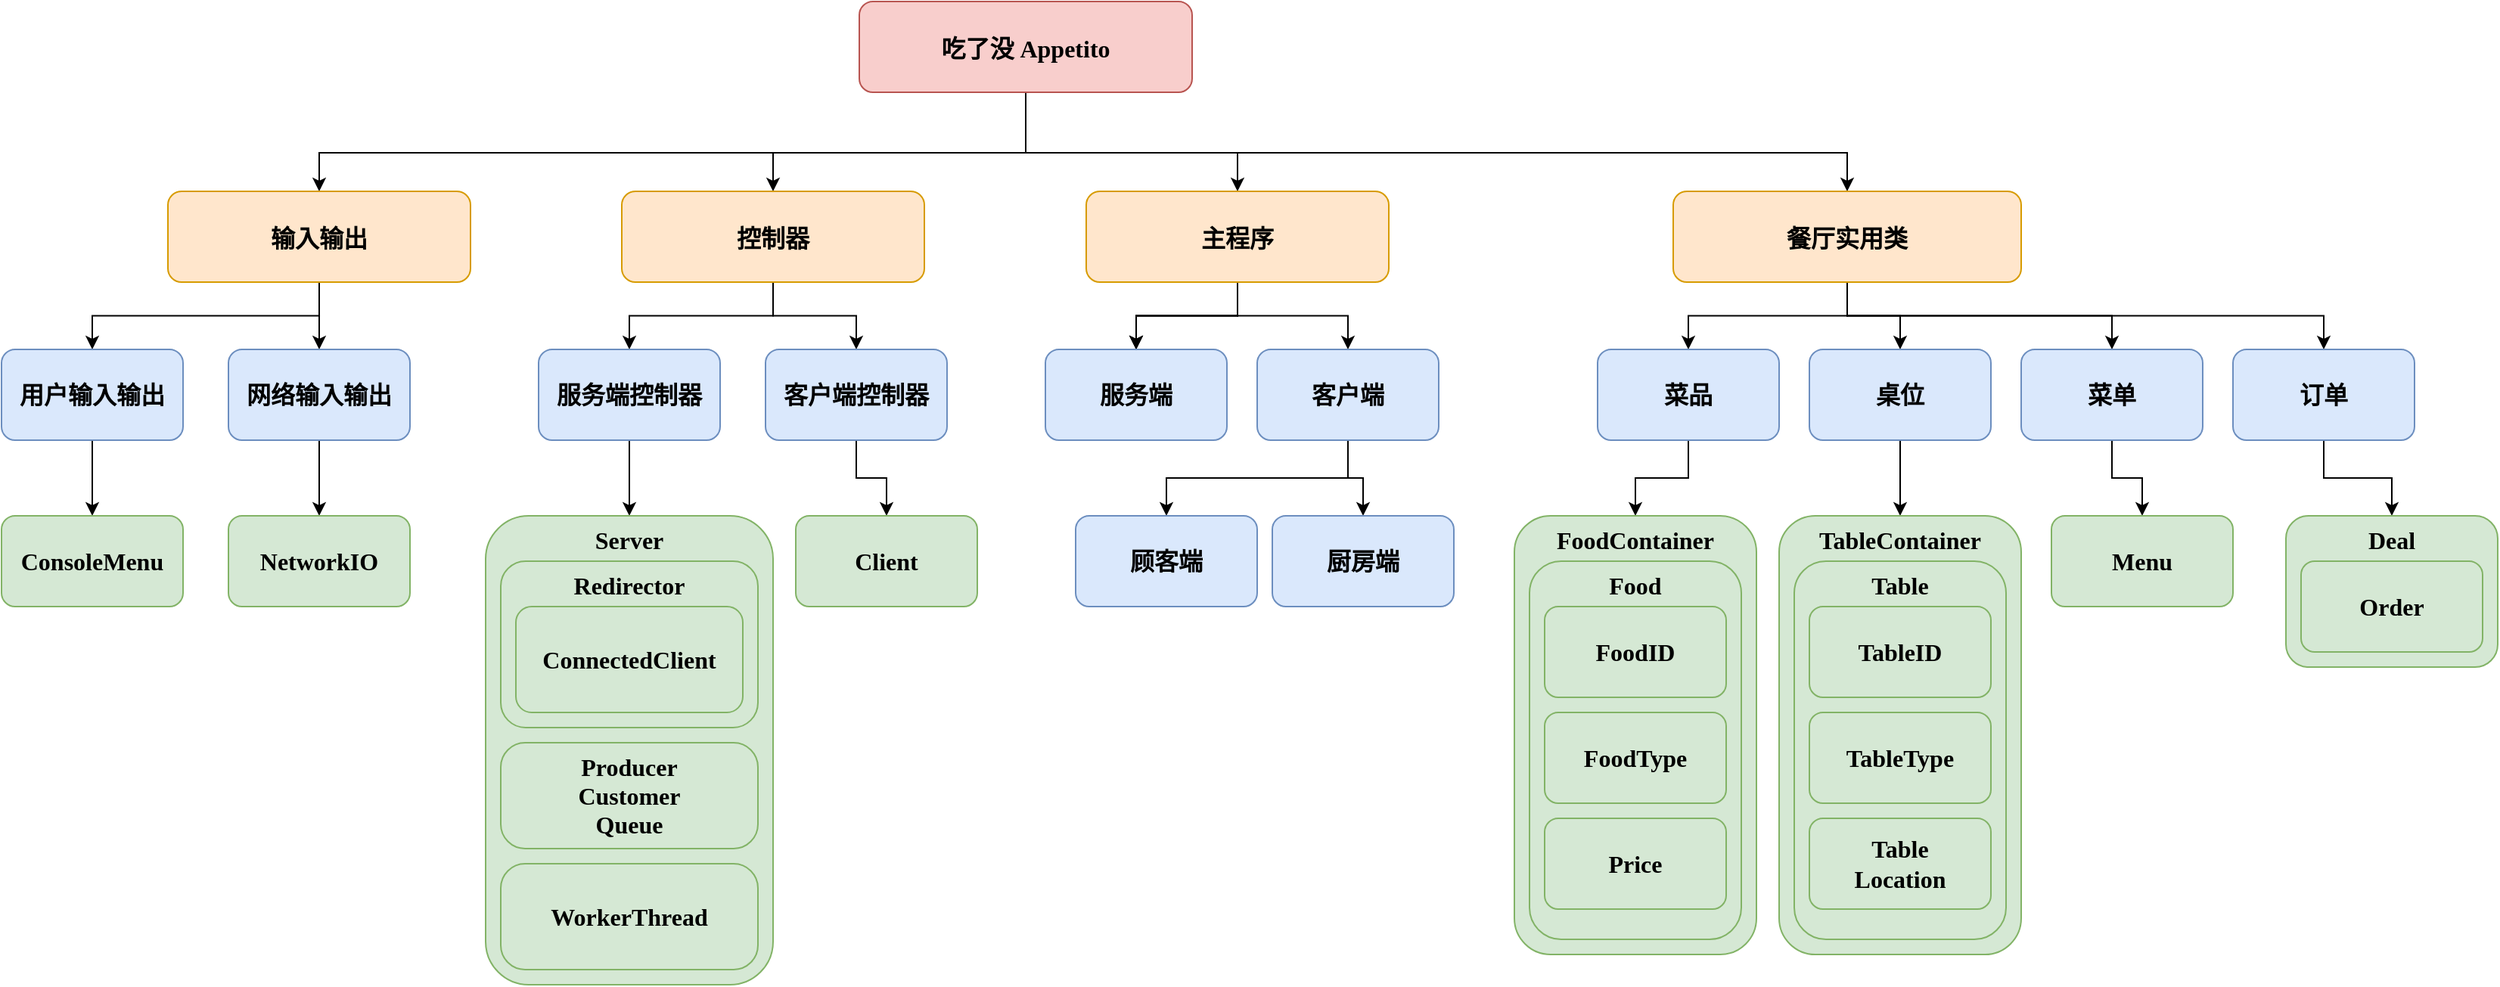<mxfile version="20.8.1" type="device"><diagram name="Page-1" id="97916047-d0de-89f5-080d-49f4d83e522f"><mxGraphModel dx="1384" dy="1293" grid="1" gridSize="10" guides="1" tooltips="1" connect="1" arrows="1" fold="1" page="1" pageScale="1.5" pageWidth="1169" pageHeight="827" background="none" math="0" shadow="0"><root><mxCell id="0"/><mxCell id="1" parent="0"/><mxCell id="S8cBSloVHIy02H_Q6sO2-89" style="edgeStyle=orthogonalEdgeStyle;rounded=0;orthogonalLoop=1;jettySize=auto;html=1;exitX=0.5;exitY=1;exitDx=0;exitDy=0;fontFamily=思源宋体;fontSize=16;entryX=0.5;entryY=0;entryDx=0;entryDy=0;" edge="1" parent="1" source="S8cBSloVHIy02H_Q6sO2-63" target="S8cBSloVHIy02H_Q6sO2-76"><mxGeometry relative="1" as="geometry"><mxPoint x="230" y="180" as="targetPoint"/><Array as="points"><mxPoint x="697" y="160"/><mxPoint x="230" y="160"/></Array></mxGeometry></mxCell><mxCell id="S8cBSloVHIy02H_Q6sO2-90" style="edgeStyle=orthogonalEdgeStyle;rounded=0;orthogonalLoop=1;jettySize=auto;html=1;exitX=0.5;exitY=1;exitDx=0;exitDy=0;entryX=0.5;entryY=0;entryDx=0;entryDy=0;fontFamily=思源宋体;fontSize=16;" edge="1" parent="1" source="S8cBSloVHIy02H_Q6sO2-63" target="S8cBSloVHIy02H_Q6sO2-66"><mxGeometry relative="1" as="geometry"><Array as="points"><mxPoint x="697" y="160"/><mxPoint x="530" y="160"/></Array></mxGeometry></mxCell><mxCell id="S8cBSloVHIy02H_Q6sO2-91" style="edgeStyle=orthogonalEdgeStyle;rounded=0;orthogonalLoop=1;jettySize=auto;html=1;exitX=0.5;exitY=1;exitDx=0;exitDy=0;entryX=0.5;entryY=0;entryDx=0;entryDy=0;fontFamily=思源宋体;fontSize=16;" edge="1" parent="1" source="S8cBSloVHIy02H_Q6sO2-63" target="S8cBSloVHIy02H_Q6sO2-77"><mxGeometry relative="1" as="geometry"><Array as="points"><mxPoint x="697" y="160"/><mxPoint x="837" y="160"/></Array></mxGeometry></mxCell><mxCell id="S8cBSloVHIy02H_Q6sO2-129" style="edgeStyle=orthogonalEdgeStyle;rounded=0;orthogonalLoop=1;jettySize=auto;html=1;exitX=0.5;exitY=1;exitDx=0;exitDy=0;entryX=0.5;entryY=0;entryDx=0;entryDy=0;fontFamily=思源宋体;fontSize=16;" edge="1" parent="1" source="S8cBSloVHIy02H_Q6sO2-63" target="S8cBSloVHIy02H_Q6sO2-64"><mxGeometry relative="1" as="geometry"><Array as="points"><mxPoint x="697" y="160"/><mxPoint x="1240" y="160"/></Array></mxGeometry></mxCell><mxCell id="S8cBSloVHIy02H_Q6sO2-63" value="吃了没 Appetito" style="rounded=1;fillColor=#f8cecc;strokeColor=#b85450;shadow=0;fontStyle=1;fontSize=16;fontFamily=思源宋体;" vertex="1" parent="1"><mxGeometry x="587" y="60" width="220" height="60" as="geometry"/></mxCell><mxCell id="S8cBSloVHIy02H_Q6sO2-117" style="edgeStyle=orthogonalEdgeStyle;rounded=0;orthogonalLoop=1;jettySize=auto;html=1;exitX=0.5;exitY=1;exitDx=0;exitDy=0;entryX=0.5;entryY=0;entryDx=0;entryDy=0;fontFamily=思源宋体;fontSize=16;" edge="1" parent="1" source="S8cBSloVHIy02H_Q6sO2-64" target="S8cBSloVHIy02H_Q6sO2-113"><mxGeometry relative="1" as="geometry"/></mxCell><mxCell id="S8cBSloVHIy02H_Q6sO2-118" style="edgeStyle=orthogonalEdgeStyle;rounded=0;orthogonalLoop=1;jettySize=auto;html=1;exitX=0.5;exitY=1;exitDx=0;exitDy=0;entryX=0.5;entryY=0;entryDx=0;entryDy=0;fontFamily=思源宋体;fontSize=16;" edge="1" parent="1" source="S8cBSloVHIy02H_Q6sO2-64" target="S8cBSloVHIy02H_Q6sO2-114"><mxGeometry relative="1" as="geometry"/></mxCell><mxCell id="S8cBSloVHIy02H_Q6sO2-119" style="edgeStyle=orthogonalEdgeStyle;rounded=0;orthogonalLoop=1;jettySize=auto;html=1;exitX=0.5;exitY=1;exitDx=0;exitDy=0;entryX=0.5;entryY=0;entryDx=0;entryDy=0;fontFamily=思源宋体;fontSize=16;" edge="1" parent="1" source="S8cBSloVHIy02H_Q6sO2-64" target="S8cBSloVHIy02H_Q6sO2-115"><mxGeometry relative="1" as="geometry"/></mxCell><mxCell id="S8cBSloVHIy02H_Q6sO2-120" style="edgeStyle=orthogonalEdgeStyle;rounded=0;orthogonalLoop=1;jettySize=auto;html=1;exitX=0.5;exitY=1;exitDx=0;exitDy=0;entryX=0.5;entryY=0;entryDx=0;entryDy=0;fontFamily=思源宋体;fontSize=16;" edge="1" parent="1" source="S8cBSloVHIy02H_Q6sO2-64" target="S8cBSloVHIy02H_Q6sO2-116"><mxGeometry relative="1" as="geometry"/></mxCell><mxCell id="S8cBSloVHIy02H_Q6sO2-64" value="餐厅实用类" style="rounded=1;fillColor=#ffe6cc;strokeColor=#d79b00;shadow=0;fontStyle=1;fontSize=16;fontFamily=思源宋体;" vertex="1" parent="1"><mxGeometry x="1125" y="185.5" width="230" height="60" as="geometry"/></mxCell><mxCell id="S8cBSloVHIy02H_Q6sO2-98" style="edgeStyle=orthogonalEdgeStyle;rounded=0;orthogonalLoop=1;jettySize=auto;html=1;exitX=0.5;exitY=1;exitDx=0;exitDy=0;entryX=0.5;entryY=0;entryDx=0;entryDy=0;fontFamily=思源宋体;fontSize=16;" edge="1" parent="1" source="S8cBSloVHIy02H_Q6sO2-66" target="S8cBSloVHIy02H_Q6sO2-96"><mxGeometry relative="1" as="geometry"/></mxCell><mxCell id="S8cBSloVHIy02H_Q6sO2-99" style="edgeStyle=orthogonalEdgeStyle;rounded=0;orthogonalLoop=1;jettySize=auto;html=1;exitX=0.5;exitY=1;exitDx=0;exitDy=0;entryX=0.5;entryY=0;entryDx=0;entryDy=0;fontFamily=思源宋体;fontSize=16;" edge="1" parent="1" source="S8cBSloVHIy02H_Q6sO2-66" target="S8cBSloVHIy02H_Q6sO2-97"><mxGeometry relative="1" as="geometry"/></mxCell><mxCell id="S8cBSloVHIy02H_Q6sO2-66" value="控制器" style="rounded=1;fillColor=#ffe6cc;strokeColor=#d79b00;shadow=0;fontStyle=1;fontSize=16;fontFamily=思源宋体;" vertex="1" parent="1"><mxGeometry x="430" y="185.5" width="200" height="60" as="geometry"/></mxCell><mxCell id="S8cBSloVHIy02H_Q6sO2-93" value="" style="edgeStyle=orthogonalEdgeStyle;rounded=0;orthogonalLoop=1;jettySize=auto;html=1;fontFamily=思源宋体;fontSize=16;" edge="1" parent="1" source="S8cBSloVHIy02H_Q6sO2-76" target="S8cBSloVHIy02H_Q6sO2-92"><mxGeometry relative="1" as="geometry"/></mxCell><mxCell id="S8cBSloVHIy02H_Q6sO2-95" style="edgeStyle=orthogonalEdgeStyle;rounded=0;orthogonalLoop=1;jettySize=auto;html=1;exitX=0.5;exitY=1;exitDx=0;exitDy=0;entryX=0.5;entryY=0;entryDx=0;entryDy=0;fontFamily=思源宋体;fontSize=16;" edge="1" parent="1" source="S8cBSloVHIy02H_Q6sO2-76" target="S8cBSloVHIy02H_Q6sO2-94"><mxGeometry relative="1" as="geometry"/></mxCell><mxCell id="S8cBSloVHIy02H_Q6sO2-76" value="输入输出" style="rounded=1;fillColor=#ffe6cc;strokeColor=#d79b00;shadow=0;fontStyle=1;fontSize=16;fontFamily=思源宋体;" vertex="1" parent="1"><mxGeometry x="130" y="185.5" width="200" height="60" as="geometry"/></mxCell><mxCell id="S8cBSloVHIy02H_Q6sO2-79" value="" style="edgeStyle=orthogonalEdgeStyle;rounded=0;orthogonalLoop=1;jettySize=auto;html=1;fontFamily=思源宋体;fontSize=16;" edge="1" parent="1" source="S8cBSloVHIy02H_Q6sO2-77" target="S8cBSloVHIy02H_Q6sO2-78"><mxGeometry relative="1" as="geometry"/></mxCell><mxCell id="S8cBSloVHIy02H_Q6sO2-81" value="" style="edgeStyle=orthogonalEdgeStyle;rounded=0;orthogonalLoop=1;jettySize=auto;html=1;fontFamily=思源宋体;fontSize=16;" edge="1" parent="1" source="S8cBSloVHIy02H_Q6sO2-77" target="S8cBSloVHIy02H_Q6sO2-78"><mxGeometry relative="1" as="geometry"/></mxCell><mxCell id="S8cBSloVHIy02H_Q6sO2-82" value="" style="edgeStyle=orthogonalEdgeStyle;rounded=0;orthogonalLoop=1;jettySize=auto;html=1;fontFamily=思源宋体;fontSize=16;" edge="1" parent="1" source="S8cBSloVHIy02H_Q6sO2-77" target="S8cBSloVHIy02H_Q6sO2-78"><mxGeometry relative="1" as="geometry"/></mxCell><mxCell id="S8cBSloVHIy02H_Q6sO2-84" style="edgeStyle=orthogonalEdgeStyle;rounded=0;orthogonalLoop=1;jettySize=auto;html=1;exitX=0.5;exitY=1;exitDx=0;exitDy=0;entryX=0.5;entryY=0;entryDx=0;entryDy=0;fontFamily=思源宋体;fontSize=16;" edge="1" parent="1" source="S8cBSloVHIy02H_Q6sO2-77" target="S8cBSloVHIy02H_Q6sO2-83"><mxGeometry relative="1" as="geometry"/></mxCell><mxCell id="S8cBSloVHIy02H_Q6sO2-77" value="主程序" style="rounded=1;fillColor=#ffe6cc;strokeColor=#d79b00;shadow=0;fontStyle=1;fontSize=16;fontFamily=思源宋体;" vertex="1" parent="1"><mxGeometry x="737" y="185.5" width="200" height="60" as="geometry"/></mxCell><mxCell id="S8cBSloVHIy02H_Q6sO2-78" value="服务端" style="whiteSpace=wrap;html=1;fontSize=16;fontFamily=思源宋体;fillColor=#dae8fc;strokeColor=#6c8ebf;rounded=1;shadow=0;fontStyle=1;" vertex="1" parent="1"><mxGeometry x="710" y="290" width="120" height="60" as="geometry"/></mxCell><mxCell id="S8cBSloVHIy02H_Q6sO2-86" value="" style="edgeStyle=orthogonalEdgeStyle;rounded=0;orthogonalLoop=1;jettySize=auto;html=1;fontFamily=思源宋体;fontSize=16;" edge="1" parent="1" source="S8cBSloVHIy02H_Q6sO2-83" target="S8cBSloVHIy02H_Q6sO2-85"><mxGeometry relative="1" as="geometry"/></mxCell><mxCell id="S8cBSloVHIy02H_Q6sO2-88" style="edgeStyle=orthogonalEdgeStyle;rounded=0;orthogonalLoop=1;jettySize=auto;html=1;exitX=0.5;exitY=1;exitDx=0;exitDy=0;entryX=0.5;entryY=0;entryDx=0;entryDy=0;fontFamily=思源宋体;fontSize=16;" edge="1" parent="1" source="S8cBSloVHIy02H_Q6sO2-83" target="S8cBSloVHIy02H_Q6sO2-87"><mxGeometry relative="1" as="geometry"/></mxCell><mxCell id="S8cBSloVHIy02H_Q6sO2-83" value="客户端" style="whiteSpace=wrap;html=1;fontSize=16;fontFamily=思源宋体;fillColor=#dae8fc;strokeColor=#6c8ebf;rounded=1;shadow=0;fontStyle=1;" vertex="1" parent="1"><mxGeometry x="850" y="290" width="120" height="60" as="geometry"/></mxCell><mxCell id="S8cBSloVHIy02H_Q6sO2-85" value="顾客端" style="whiteSpace=wrap;html=1;fontSize=16;fontFamily=思源宋体;fillColor=#dae8fc;strokeColor=#6c8ebf;rounded=1;shadow=0;fontStyle=1;" vertex="1" parent="1"><mxGeometry x="730" y="400" width="120" height="60" as="geometry"/></mxCell><mxCell id="S8cBSloVHIy02H_Q6sO2-87" value="厨房端" style="whiteSpace=wrap;html=1;fontSize=16;fontFamily=思源宋体;fillColor=#dae8fc;strokeColor=#6c8ebf;rounded=1;shadow=0;fontStyle=1;" vertex="1" parent="1"><mxGeometry x="860" y="400" width="120" height="60" as="geometry"/></mxCell><mxCell id="S8cBSloVHIy02H_Q6sO2-110" style="edgeStyle=orthogonalEdgeStyle;rounded=0;orthogonalLoop=1;jettySize=auto;html=1;exitX=0.5;exitY=1;exitDx=0;exitDy=0;entryX=0.5;entryY=0;entryDx=0;entryDy=0;fontFamily=思源宋体;fontSize=16;" edge="1" parent="1" source="S8cBSloVHIy02H_Q6sO2-92" target="S8cBSloVHIy02H_Q6sO2-109"><mxGeometry relative="1" as="geometry"/></mxCell><mxCell id="S8cBSloVHIy02H_Q6sO2-92" value="用户输入输出" style="whiteSpace=wrap;html=1;fontSize=16;fontFamily=思源宋体;fillColor=#dae8fc;strokeColor=#6c8ebf;rounded=1;shadow=0;fontStyle=1;" vertex="1" parent="1"><mxGeometry x="20" y="290" width="120" height="60" as="geometry"/></mxCell><mxCell id="S8cBSloVHIy02H_Q6sO2-112" style="edgeStyle=orthogonalEdgeStyle;rounded=0;orthogonalLoop=1;jettySize=auto;html=1;exitX=0.5;exitY=1;exitDx=0;exitDy=0;entryX=0.5;entryY=0;entryDx=0;entryDy=0;fontFamily=思源宋体;fontSize=16;" edge="1" parent="1" source="S8cBSloVHIy02H_Q6sO2-94" target="S8cBSloVHIy02H_Q6sO2-111"><mxGeometry relative="1" as="geometry"/></mxCell><mxCell id="S8cBSloVHIy02H_Q6sO2-94" value="网络输入输出" style="whiteSpace=wrap;html=1;fontSize=16;fontFamily=思源宋体;fillColor=#dae8fc;strokeColor=#6c8ebf;rounded=1;shadow=0;fontStyle=1;" vertex="1" parent="1"><mxGeometry x="170" y="290" width="120" height="60" as="geometry"/></mxCell><mxCell id="S8cBSloVHIy02H_Q6sO2-102" value="" style="edgeStyle=orthogonalEdgeStyle;rounded=0;orthogonalLoop=1;jettySize=auto;html=1;fontFamily=思源宋体;fontSize=16;" edge="1" parent="1" source="S8cBSloVHIy02H_Q6sO2-96" target="S8cBSloVHIy02H_Q6sO2-101"><mxGeometry relative="1" as="geometry"/></mxCell><mxCell id="S8cBSloVHIy02H_Q6sO2-96" value="服务端控制器" style="whiteSpace=wrap;html=1;fontSize=16;fontFamily=思源宋体;fillColor=#dae8fc;strokeColor=#6c8ebf;rounded=1;shadow=0;fontStyle=1;" vertex="1" parent="1"><mxGeometry x="375" y="290" width="120" height="60" as="geometry"/></mxCell><mxCell id="S8cBSloVHIy02H_Q6sO2-106" style="edgeStyle=orthogonalEdgeStyle;rounded=0;orthogonalLoop=1;jettySize=auto;html=1;exitX=0.5;exitY=1;exitDx=0;exitDy=0;entryX=0.5;entryY=0;entryDx=0;entryDy=0;fontFamily=思源宋体;fontSize=16;" edge="1" parent="1" source="S8cBSloVHIy02H_Q6sO2-97" target="S8cBSloVHIy02H_Q6sO2-105"><mxGeometry relative="1" as="geometry"/></mxCell><mxCell id="S8cBSloVHIy02H_Q6sO2-97" value="客户端控制器" style="whiteSpace=wrap;html=1;fontSize=16;fontFamily=思源宋体;fillColor=#dae8fc;strokeColor=#6c8ebf;rounded=1;shadow=0;fontStyle=1;" vertex="1" parent="1"><mxGeometry x="525" y="290" width="120" height="60" as="geometry"/></mxCell><mxCell id="S8cBSloVHIy02H_Q6sO2-101" value="Server" style="whiteSpace=wrap;html=1;fontSize=16;fontFamily=思源宋体;fillColor=#d5e8d4;strokeColor=#82b366;rounded=1;shadow=0;fontStyle=1;labelPosition=center;verticalLabelPosition=middle;align=center;verticalAlign=top;" vertex="1" parent="1"><mxGeometry x="340" y="400" width="190" height="310" as="geometry"/></mxCell><mxCell id="S8cBSloVHIy02H_Q6sO2-103" value="Redirector" style="whiteSpace=wrap;html=1;fontSize=16;fontFamily=思源宋体;fillColor=#d5e8d4;strokeColor=#82b366;rounded=1;shadow=0;fontStyle=1;verticalAlign=top;" vertex="1" parent="1"><mxGeometry x="350" y="430" width="170" height="110" as="geometry"/></mxCell><mxCell id="S8cBSloVHIy02H_Q6sO2-104" value="ConnectedClient" style="whiteSpace=wrap;html=1;fontSize=16;fontFamily=思源宋体;fillColor=#d5e8d4;strokeColor=#82b366;rounded=1;shadow=0;fontStyle=1;verticalAlign=middle;" vertex="1" parent="1"><mxGeometry x="360" y="460" width="150" height="70" as="geometry"/></mxCell><mxCell id="S8cBSloVHIy02H_Q6sO2-105" value="Client" style="whiteSpace=wrap;html=1;fontSize=16;fontFamily=思源宋体;fillColor=#d5e8d4;strokeColor=#82b366;rounded=1;shadow=0;fontStyle=1;" vertex="1" parent="1"><mxGeometry x="545" y="400" width="120" height="60" as="geometry"/></mxCell><mxCell id="S8cBSloVHIy02H_Q6sO2-107" value="Producer&lt;br&gt;Customer&lt;br&gt;Queue" style="whiteSpace=wrap;html=1;fontSize=16;fontFamily=思源宋体;fillColor=#d5e8d4;strokeColor=#82b366;rounded=1;shadow=0;fontStyle=1;verticalAlign=middle;arcSize=23;" vertex="1" parent="1"><mxGeometry x="350" y="550" width="170" height="70" as="geometry"/></mxCell><mxCell id="S8cBSloVHIy02H_Q6sO2-108" value="WorkerThread" style="whiteSpace=wrap;html=1;fontSize=16;fontFamily=思源宋体;fillColor=#d5e8d4;strokeColor=#82b366;rounded=1;shadow=0;fontStyle=1;verticalAlign=middle;arcSize=23;" vertex="1" parent="1"><mxGeometry x="350" y="630" width="170" height="70" as="geometry"/></mxCell><mxCell id="S8cBSloVHIy02H_Q6sO2-109" value="ConsoleMenu" style="whiteSpace=wrap;html=1;fontSize=16;fontFamily=思源宋体;fillColor=#d5e8d4;strokeColor=#82b366;rounded=1;shadow=0;fontStyle=1;" vertex="1" parent="1"><mxGeometry x="20" y="400" width="120" height="60" as="geometry"/></mxCell><mxCell id="S8cBSloVHIy02H_Q6sO2-111" value="NetworkIO" style="whiteSpace=wrap;html=1;fontSize=16;fontFamily=思源宋体;fillColor=#d5e8d4;strokeColor=#82b366;rounded=1;shadow=0;fontStyle=1;" vertex="1" parent="1"><mxGeometry x="170" y="400" width="120" height="60" as="geometry"/></mxCell><mxCell id="S8cBSloVHIy02H_Q6sO2-128" style="edgeStyle=orthogonalEdgeStyle;rounded=0;orthogonalLoop=1;jettySize=auto;html=1;exitX=0.5;exitY=1;exitDx=0;exitDy=0;entryX=0.5;entryY=0;entryDx=0;entryDy=0;fontFamily=思源宋体;fontSize=16;" edge="1" parent="1" source="S8cBSloVHIy02H_Q6sO2-113" target="S8cBSloVHIy02H_Q6sO2-121"><mxGeometry relative="1" as="geometry"/></mxCell><mxCell id="S8cBSloVHIy02H_Q6sO2-113" value="菜品" style="whiteSpace=wrap;html=1;fontSize=16;fontFamily=思源宋体;fillColor=#dae8fc;strokeColor=#6c8ebf;rounded=1;shadow=0;fontStyle=1;" vertex="1" parent="1"><mxGeometry x="1075" y="290" width="120" height="60" as="geometry"/></mxCell><mxCell id="S8cBSloVHIy02H_Q6sO2-140" style="edgeStyle=orthogonalEdgeStyle;rounded=0;orthogonalLoop=1;jettySize=auto;html=1;exitX=0.5;exitY=1;exitDx=0;exitDy=0;entryX=0.5;entryY=0;entryDx=0;entryDy=0;fontFamily=思源宋体;fontSize=16;" edge="1" parent="1" source="S8cBSloVHIy02H_Q6sO2-114" target="S8cBSloVHIy02H_Q6sO2-135"><mxGeometry relative="1" as="geometry"/></mxCell><mxCell id="S8cBSloVHIy02H_Q6sO2-114" value="桌位" style="whiteSpace=wrap;html=1;fontSize=16;fontFamily=思源宋体;fillColor=#dae8fc;strokeColor=#6c8ebf;rounded=1;shadow=0;fontStyle=1;" vertex="1" parent="1"><mxGeometry x="1215" y="290" width="120" height="60" as="geometry"/></mxCell><mxCell id="S8cBSloVHIy02H_Q6sO2-144" style="edgeStyle=orthogonalEdgeStyle;rounded=0;orthogonalLoop=1;jettySize=auto;html=1;exitX=0.5;exitY=1;exitDx=0;exitDy=0;entryX=0.5;entryY=0;entryDx=0;entryDy=0;fontFamily=思源宋体;fontSize=16;" edge="1" parent="1" source="S8cBSloVHIy02H_Q6sO2-115" target="S8cBSloVHIy02H_Q6sO2-141"><mxGeometry relative="1" as="geometry"/></mxCell><mxCell id="S8cBSloVHIy02H_Q6sO2-115" value="菜单" style="whiteSpace=wrap;html=1;fontSize=16;fontFamily=思源宋体;fillColor=#dae8fc;strokeColor=#6c8ebf;rounded=1;shadow=0;fontStyle=1;" vertex="1" parent="1"><mxGeometry x="1355" y="290" width="120" height="60" as="geometry"/></mxCell><mxCell id="S8cBSloVHIy02H_Q6sO2-145" style="edgeStyle=orthogonalEdgeStyle;rounded=0;orthogonalLoop=1;jettySize=auto;html=1;exitX=0.5;exitY=1;exitDx=0;exitDy=0;entryX=0.5;entryY=0;entryDx=0;entryDy=0;fontFamily=思源宋体;fontSize=16;" edge="1" parent="1" source="S8cBSloVHIy02H_Q6sO2-116" target="S8cBSloVHIy02H_Q6sO2-142"><mxGeometry relative="1" as="geometry"/></mxCell><mxCell id="S8cBSloVHIy02H_Q6sO2-116" value="订单" style="whiteSpace=wrap;html=1;fontSize=16;fontFamily=思源宋体;fillColor=#dae8fc;strokeColor=#6c8ebf;rounded=1;shadow=0;fontStyle=1;" vertex="1" parent="1"><mxGeometry x="1495" y="290" width="120" height="60" as="geometry"/></mxCell><mxCell id="S8cBSloVHIy02H_Q6sO2-121" value="FoodContainer" style="whiteSpace=wrap;html=1;fontSize=16;fontFamily=思源宋体;fillColor=#d5e8d4;strokeColor=#82b366;rounded=1;shadow=0;fontStyle=1;labelPosition=center;verticalLabelPosition=middle;align=center;verticalAlign=top;" vertex="1" parent="1"><mxGeometry x="1020" y="400" width="160" height="290" as="geometry"/></mxCell><mxCell id="S8cBSloVHIy02H_Q6sO2-122" value="Food" style="whiteSpace=wrap;html=1;fontSize=16;fontFamily=思源宋体;fillColor=#d5e8d4;strokeColor=#82b366;rounded=1;shadow=0;fontStyle=1;verticalAlign=top;" vertex="1" parent="1"><mxGeometry x="1030" y="430" width="140" height="250" as="geometry"/></mxCell><mxCell id="S8cBSloVHIy02H_Q6sO2-123" value="FoodID" style="whiteSpace=wrap;html=1;fontSize=16;fontFamily=思源宋体;fillColor=#d5e8d4;strokeColor=#82b366;rounded=1;shadow=0;fontStyle=1;verticalAlign=middle;" vertex="1" parent="1"><mxGeometry x="1040" y="460" width="120" height="60" as="geometry"/></mxCell><mxCell id="S8cBSloVHIy02H_Q6sO2-126" value="FoodType" style="whiteSpace=wrap;html=1;fontSize=16;fontFamily=思源宋体;fillColor=#d5e8d4;strokeColor=#82b366;rounded=1;shadow=0;fontStyle=1;verticalAlign=middle;" vertex="1" parent="1"><mxGeometry x="1040" y="530" width="120" height="60" as="geometry"/></mxCell><mxCell id="S8cBSloVHIy02H_Q6sO2-127" value="Price" style="whiteSpace=wrap;html=1;fontSize=16;fontFamily=思源宋体;fillColor=#d5e8d4;strokeColor=#82b366;rounded=1;shadow=0;fontStyle=1;verticalAlign=middle;" vertex="1" parent="1"><mxGeometry x="1040" y="600" width="120" height="60" as="geometry"/></mxCell><mxCell id="S8cBSloVHIy02H_Q6sO2-135" value="TableContainer" style="whiteSpace=wrap;html=1;fontSize=16;fontFamily=思源宋体;fillColor=#d5e8d4;strokeColor=#82b366;rounded=1;shadow=0;fontStyle=1;labelPosition=center;verticalLabelPosition=middle;align=center;verticalAlign=top;" vertex="1" parent="1"><mxGeometry x="1195" y="400" width="160" height="290" as="geometry"/></mxCell><mxCell id="S8cBSloVHIy02H_Q6sO2-136" value="Table" style="whiteSpace=wrap;html=1;fontSize=16;fontFamily=思源宋体;fillColor=#d5e8d4;strokeColor=#82b366;rounded=1;shadow=0;fontStyle=1;verticalAlign=top;" vertex="1" parent="1"><mxGeometry x="1205" y="430" width="140" height="250" as="geometry"/></mxCell><mxCell id="S8cBSloVHIy02H_Q6sO2-137" value="TableID" style="whiteSpace=wrap;html=1;fontSize=16;fontFamily=思源宋体;fillColor=#d5e8d4;strokeColor=#82b366;rounded=1;shadow=0;fontStyle=1;verticalAlign=middle;" vertex="1" parent="1"><mxGeometry x="1215" y="460" width="120" height="60" as="geometry"/></mxCell><mxCell id="S8cBSloVHIy02H_Q6sO2-138" value="TableType" style="whiteSpace=wrap;html=1;fontSize=16;fontFamily=思源宋体;fillColor=#d5e8d4;strokeColor=#82b366;rounded=1;shadow=0;fontStyle=1;verticalAlign=middle;" vertex="1" parent="1"><mxGeometry x="1215" y="530" width="120" height="60" as="geometry"/></mxCell><mxCell id="S8cBSloVHIy02H_Q6sO2-139" value="Table&lt;br&gt;Location" style="whiteSpace=wrap;html=1;fontSize=16;fontFamily=思源宋体;fillColor=#d5e8d4;strokeColor=#82b366;rounded=1;shadow=0;fontStyle=1;verticalAlign=middle;" vertex="1" parent="1"><mxGeometry x="1215" y="600" width="120" height="60" as="geometry"/></mxCell><mxCell id="S8cBSloVHIy02H_Q6sO2-141" value="Menu" style="whiteSpace=wrap;html=1;fontSize=16;fontFamily=思源宋体;fillColor=#d5e8d4;strokeColor=#82b366;rounded=1;shadow=0;fontStyle=1;" vertex="1" parent="1"><mxGeometry x="1375" y="400" width="120" height="60" as="geometry"/></mxCell><mxCell id="S8cBSloVHIy02H_Q6sO2-142" value="Deal" style="whiteSpace=wrap;html=1;fontSize=16;fontFamily=思源宋体;fillColor=#d5e8d4;strokeColor=#82b366;rounded=1;shadow=0;fontStyle=1;verticalAlign=top;" vertex="1" parent="1"><mxGeometry x="1530" y="400" width="140" height="100" as="geometry"/></mxCell><mxCell id="S8cBSloVHIy02H_Q6sO2-143" value="Order" style="whiteSpace=wrap;html=1;fontSize=16;fontFamily=思源宋体;fillColor=#d5e8d4;strokeColor=#82b366;rounded=1;shadow=0;fontStyle=1;verticalAlign=middle;" vertex="1" parent="1"><mxGeometry x="1540" y="430" width="120" height="60" as="geometry"/></mxCell></root></mxGraphModel></diagram></mxfile>